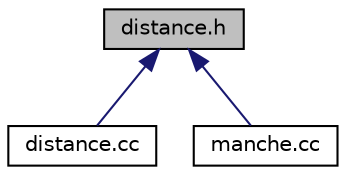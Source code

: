 digraph "distance.h"
{
  edge [fontname="Helvetica",fontsize="10",labelfontname="Helvetica",labelfontsize="10"];
  node [fontname="Helvetica",fontsize="10",shape=record];
  Node1 [label="distance.h",height=0.2,width=0.4,color="black", fillcolor="grey75", style="filled", fontcolor="black"];
  Node1 -> Node2 [dir="back",color="midnightblue",fontsize="10",style="solid",fontname="Helvetica"];
  Node2 [label="distance.cc",height=0.2,width=0.4,color="black", fillcolor="white", style="filled",URL="$distance_8cc.html",tooltip="File per il calcolo della distanza minima tra una parola e la sua categoria. "];
  Node1 -> Node3 [dir="back",color="midnightblue",fontsize="10",style="solid",fontname="Helvetica"];
  Node3 [label="manche.cc",height=0.2,width=0.4,color="black", fillcolor="white", style="filled",URL="$manche_8cc.html",tooltip="File per la gestione di una singola manche. "];
}
